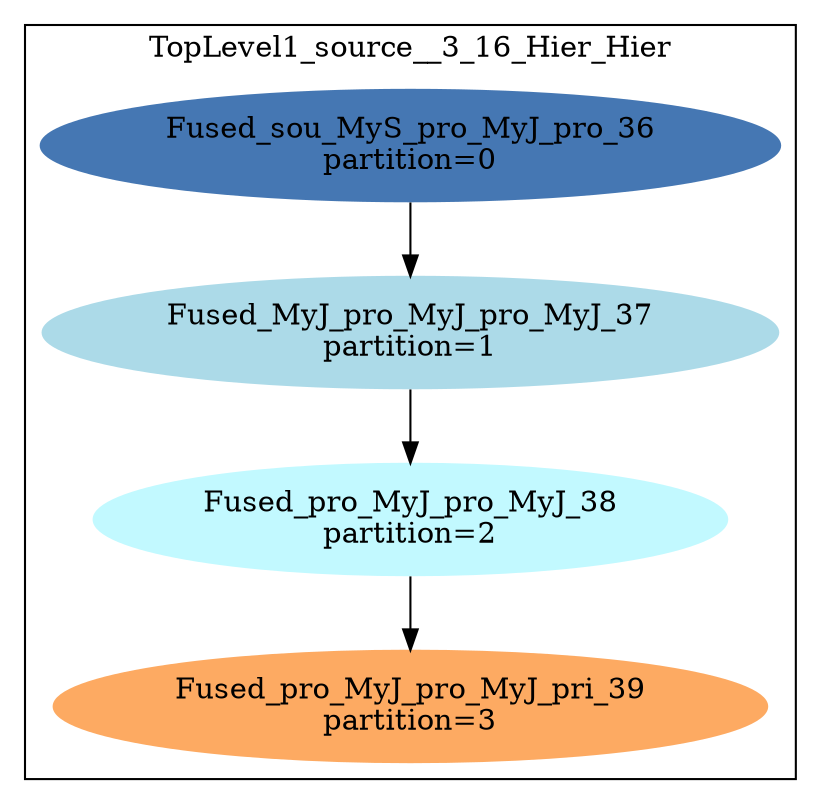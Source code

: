 digraph streamit {
size="6.5,9"
subgraph cluster_node1 {
 color = black

 label="TopLevel1_source__3_16_Hier_Hier";
node2 [ label="Fused_sou_MyS_pro_MyJ_pro_36\npartition=0" color="0.59166,0.61,0.7" style="filled" ]
node3 [ label="Fused_MyJ_pro_MyJ_pro_MyJ_37\npartition=1" color="0.53888,0.26,0.91" style="filled" ]
node2 -> node3
node4 [ label="Fused_pro_MyJ_pro_MyJ_38\npartition=2" color="0.51694,0.24,1" style="filled" ]
node3 -> node4
node5 [ label="Fused_pro_MyJ_pro_MyJ_pri_39\npartition=3" color="0.07777,0.61,0.99" style="filled" ]
node4 -> node5
}
}
